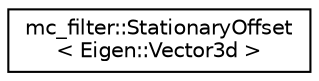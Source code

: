 digraph "Graphical Class Hierarchy"
{
 // INTERACTIVE_SVG=YES
  edge [fontname="Helvetica",fontsize="10",labelfontname="Helvetica",labelfontsize="10"];
  node [fontname="Helvetica",fontsize="10",shape=record];
  rankdir="LR";
  Node0 [label="mc_filter::StationaryOffset\l\< Eigen::Vector3d \>",height=0.2,width=0.4,color="black", fillcolor="white", style="filled",URL="$structmc__filter_1_1StationaryOffset.html"];
}
